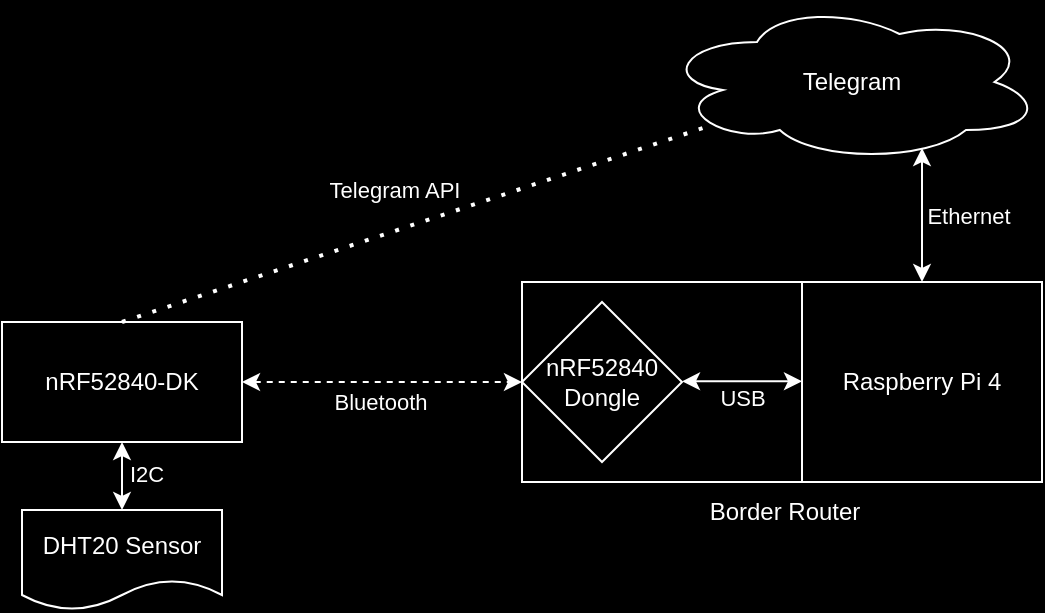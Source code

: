 <mxfile version="22.1.22" type="embed">
  <diagram name="Page-1" id="7cN70CdRcuYkdi8wUU5a">
    <mxGraphModel dx="1612" dy="1120" grid="0" gridSize="10" guides="1" tooltips="1" connect="1" arrows="1" fold="1" page="1" pageScale="1" pageWidth="850" pageHeight="1100" background="#000000" math="0" shadow="0">
      <root>
        <mxCell id="0" />
        <mxCell id="1" parent="0" />
        <mxCell id="yUb5EcZWEm8cXrAZN8VU-6" style="edgeStyle=orthogonalEdgeStyle;rounded=0;orthogonalLoop=1;jettySize=auto;html=1;entryX=0;entryY=0.5;entryDx=0;entryDy=0;dashed=1;startArrow=classic;startFill=1;strokeColor=#FFFFFF;" parent="1" source="yUb5EcZWEm8cXrAZN8VU-1" target="yUb5EcZWEm8cXrAZN8VU-3" edge="1">
          <mxGeometry relative="1" as="geometry" />
        </mxCell>
        <mxCell id="yUb5EcZWEm8cXrAZN8VU-7" value="&lt;font color=&quot;#ffffff&quot;&gt;Bluetooth&lt;br&gt;&lt;/font&gt;" style="edgeLabel;html=1;align=center;verticalAlign=middle;resizable=0;points=[];labelBackgroundColor=none;" parent="yUb5EcZWEm8cXrAZN8VU-6" vertex="1" connectable="0">
          <mxGeometry x="0.255" y="-3" relative="1" as="geometry">
            <mxPoint x="-19" y="7" as="offset" />
          </mxGeometry>
        </mxCell>
        <mxCell id="yUb5EcZWEm8cXrAZN8VU-1" value="&lt;font color=&quot;#ffffff&quot;&gt;nRF52840-DK&lt;/font&gt;" style="rounded=0;whiteSpace=wrap;html=1;fillColor=none;strokeColor=#FFFFFF;" parent="1" vertex="1">
          <mxGeometry x="110" y="560" width="120" height="60" as="geometry" />
        </mxCell>
        <mxCell id="yUb5EcZWEm8cXrAZN8VU-2" value="&lt;font color=&quot;#ffffff&quot;&gt;Raspberry Pi 4&lt;/font&gt;" style="rounded=0;whiteSpace=wrap;html=1;fillColor=none;strokeColor=#FFFFFF;" parent="1" vertex="1">
          <mxGeometry x="510" y="540" width="120" height="100" as="geometry" />
        </mxCell>
        <mxCell id="yUb5EcZWEm8cXrAZN8VU-4" style="edgeStyle=orthogonalEdgeStyle;rounded=0;orthogonalLoop=1;jettySize=auto;html=1;entryX=0;entryY=0.5;entryDx=0;entryDy=0;startArrow=classic;startFill=1;strokeColor=#FFFFFF;" parent="1" edge="1">
          <mxGeometry relative="1" as="geometry">
            <mxPoint x="450" y="589.66" as="sourcePoint" />
            <mxPoint x="510" y="589.66" as="targetPoint" />
          </mxGeometry>
        </mxCell>
        <mxCell id="yUb5EcZWEm8cXrAZN8VU-5" value="&lt;span style=&quot;&quot;&gt;&lt;font color=&quot;#ffffff&quot;&gt;USB&lt;/font&gt;&lt;/span&gt;" style="edgeLabel;html=1;align=center;verticalAlign=middle;resizable=0;points=[];labelBackgroundColor=none;" parent="yUb5EcZWEm8cXrAZN8VU-4" vertex="1" connectable="0">
          <mxGeometry x="0.317" relative="1" as="geometry">
            <mxPoint x="-10" y="8" as="offset" />
          </mxGeometry>
        </mxCell>
        <mxCell id="yUb5EcZWEm8cXrAZN8VU-3" value="&lt;font color=&quot;#ffffff&quot;&gt;nRF52840 Dongle&lt;/font&gt;" style="rhombus;whiteSpace=wrap;html=1;fillColor=none;strokeColor=#FFFFFF;" parent="1" vertex="1">
          <mxGeometry x="370" y="550" width="80" height="80" as="geometry" />
        </mxCell>
        <mxCell id="yUb5EcZWEm8cXrAZN8VU-9" style="edgeStyle=orthogonalEdgeStyle;rounded=0;orthogonalLoop=1;jettySize=auto;html=1;startArrow=classic;startFill=1;strokeColor=#FFFFFF;" parent="1" source="yUb5EcZWEm8cXrAZN8VU-8" target="yUb5EcZWEm8cXrAZN8VU-1" edge="1">
          <mxGeometry relative="1" as="geometry" />
        </mxCell>
        <mxCell id="yUb5EcZWEm8cXrAZN8VU-10" value="I2C" style="edgeLabel;html=1;align=center;verticalAlign=middle;resizable=0;points=[];labelBackgroundColor=none;fontColor=#FFFFFF;" parent="yUb5EcZWEm8cXrAZN8VU-9" vertex="1" connectable="0">
          <mxGeometry x="0.125" y="-1" relative="1" as="geometry">
            <mxPoint x="11" y="-4" as="offset" />
          </mxGeometry>
        </mxCell>
        <mxCell id="yUb5EcZWEm8cXrAZN8VU-8" value="&lt;font color=&quot;#ffffff&quot;&gt;DHT20 Sensor&lt;/font&gt;" style="shape=document;whiteSpace=wrap;html=1;boundedLbl=1;fillColor=none;strokeColor=#FFFFFF;" parent="1" vertex="1">
          <mxGeometry x="120" y="654" width="100" height="50" as="geometry" />
        </mxCell>
        <mxCell id="yUb5EcZWEm8cXrAZN8VU-11" value="&lt;font color=&quot;#ffffff&quot;&gt;Telegram&lt;/font&gt;" style="ellipse;shape=cloud;whiteSpace=wrap;html=1;fillColor=none;strokeColor=#FFFFFF;" parent="1" vertex="1">
          <mxGeometry x="440" y="400" width="190" height="80" as="geometry" />
        </mxCell>
        <mxCell id="yUb5EcZWEm8cXrAZN8VU-12" style="edgeStyle=orthogonalEdgeStyle;rounded=0;orthogonalLoop=1;jettySize=auto;html=1;entryX=0.679;entryY=0.912;entryDx=0;entryDy=0;entryPerimeter=0;startArrow=classic;startFill=1;strokeColor=#FFFFFF;" parent="1" source="yUb5EcZWEm8cXrAZN8VU-2" target="yUb5EcZWEm8cXrAZN8VU-11" edge="1">
          <mxGeometry relative="1" as="geometry">
            <Array as="points">
              <mxPoint x="570" y="473" />
            </Array>
          </mxGeometry>
        </mxCell>
        <mxCell id="yUb5EcZWEm8cXrAZN8VU-17" value="&lt;span style=&quot;&quot;&gt;&lt;font color=&quot;#ffffff&quot;&gt;Ethernet&lt;/font&gt;&lt;/span&gt;" style="edgeLabel;html=1;align=center;verticalAlign=middle;resizable=0;points=[];labelBackgroundColor=none;" parent="yUb5EcZWEm8cXrAZN8VU-12" vertex="1" connectable="0">
          <mxGeometry x="-0.06" y="2" relative="1" as="geometry">
            <mxPoint x="25" y="-1" as="offset" />
          </mxGeometry>
        </mxCell>
        <mxCell id="yUb5EcZWEm8cXrAZN8VU-15" value="" style="endArrow=none;dashed=1;html=1;dashPattern=1 3;strokeWidth=2;rounded=0;entryX=0.13;entryY=0.77;entryDx=0;entryDy=0;entryPerimeter=0;exitX=0.5;exitY=0;exitDx=0;exitDy=0;strokeColor=#FFFFFF;" parent="1" source="yUb5EcZWEm8cXrAZN8VU-1" target="yUb5EcZWEm8cXrAZN8VU-11" edge="1">
          <mxGeometry width="50" height="50" relative="1" as="geometry">
            <mxPoint x="370" y="390" as="sourcePoint" />
            <mxPoint x="420" y="340" as="targetPoint" />
          </mxGeometry>
        </mxCell>
        <mxCell id="yUb5EcZWEm8cXrAZN8VU-16" value="Telegram API" style="edgeLabel;html=1;align=center;verticalAlign=middle;resizable=0;points=[];fontColor=#FFFFFF;labelBackgroundColor=none;" parent="yUb5EcZWEm8cXrAZN8VU-15" vertex="1" connectable="0">
          <mxGeometry x="0.12" y="-2" relative="1" as="geometry">
            <mxPoint x="-30" y="-13" as="offset" />
          </mxGeometry>
        </mxCell>
        <mxCell id="yUb5EcZWEm8cXrAZN8VU-18" value="" style="rounded=0;whiteSpace=wrap;html=1;fillColor=none;strokeColor=#FFFFFF;" parent="1" vertex="1">
          <mxGeometry x="370" y="540" width="260" height="100" as="geometry" />
        </mxCell>
        <mxCell id="yUb5EcZWEm8cXrAZN8VU-19" value="&lt;font color=&quot;#ffffff&quot;&gt;Border Router&lt;/font&gt;" style="text;html=1;align=center;verticalAlign=middle;resizable=0;points=[];autosize=1;strokeColor=none;fillColor=none;" parent="1" vertex="1">
          <mxGeometry x="454" y="642" width="93" height="26" as="geometry" />
        </mxCell>
      </root>
    </mxGraphModel>
  </diagram>
</mxfile>
